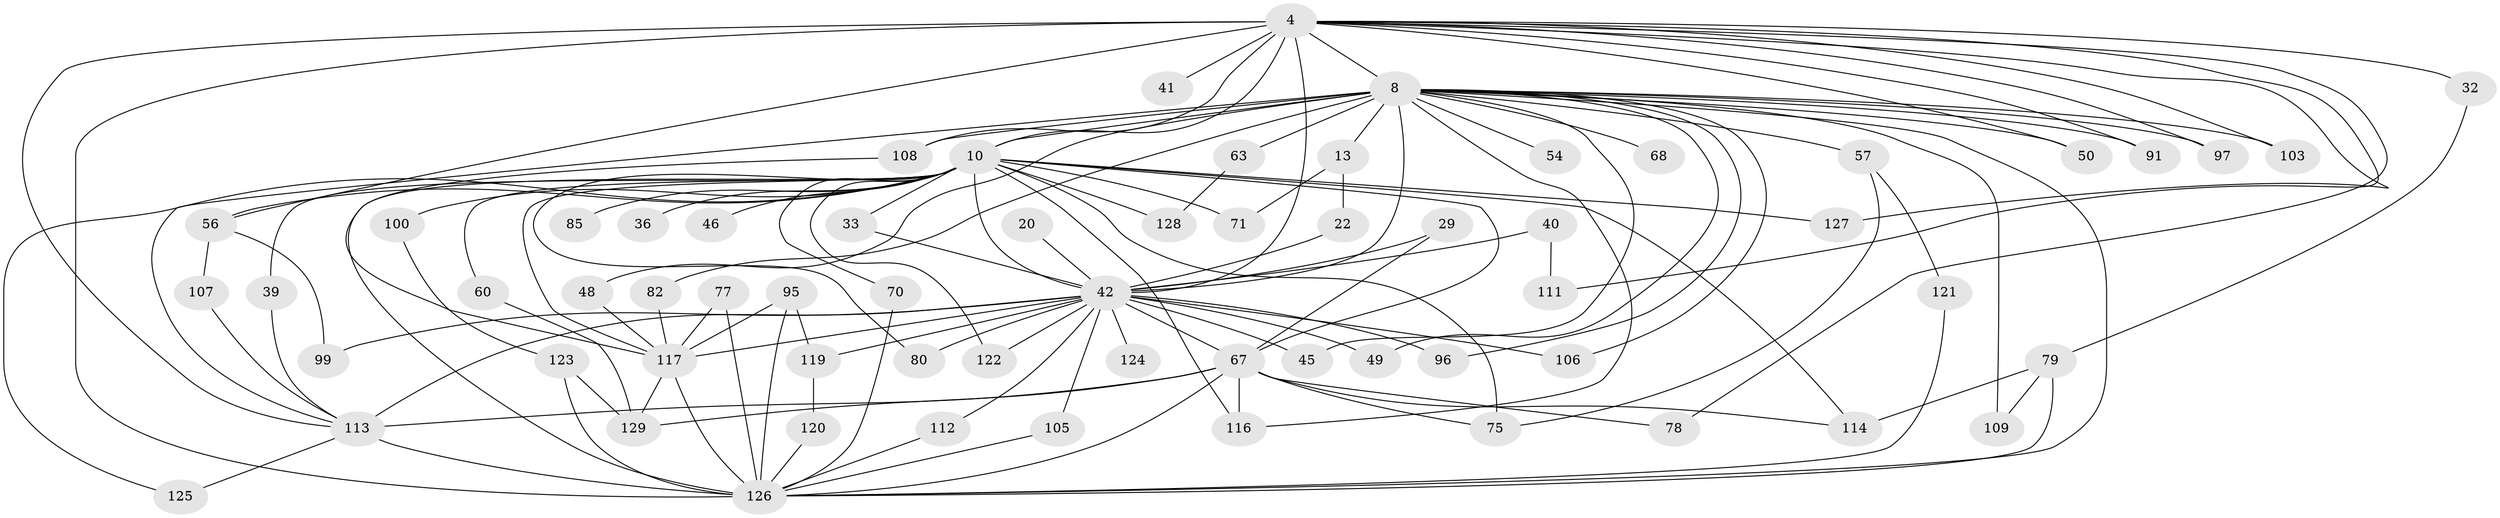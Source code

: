 // original degree distribution, {22: 0.007751937984496124, 27: 0.007751937984496124, 19: 0.007751937984496124, 23: 0.007751937984496124, 21: 0.007751937984496124, 17: 0.007751937984496124, 20: 0.015503875968992248, 26: 0.007751937984496124, 18: 0.007751937984496124, 14: 0.007751937984496124, 8: 0.007751937984496124, 4: 0.09302325581395349, 3: 0.20930232558139536, 5: 0.06201550387596899, 2: 0.5116279069767442, 7: 0.007751937984496124, 6: 0.015503875968992248, 11: 0.007751937984496124}
// Generated by graph-tools (version 1.1) at 2025/46/03/04/25 21:46:44]
// undirected, 64 vertices, 123 edges
graph export_dot {
graph [start="1"]
  node [color=gray90,style=filled];
  4 [super="+1"];
  8 [super="+6"];
  10 [super="+9"];
  13;
  20;
  22;
  29;
  32;
  33;
  36;
  39;
  40;
  41;
  42 [super="+26+5"];
  45;
  46;
  48;
  49 [super="+19"];
  50;
  54;
  56 [super="+55"];
  57;
  60;
  63;
  67 [super="+44+34"];
  68;
  70;
  71;
  75 [super="+58"];
  77;
  78;
  79 [super="+76"];
  80;
  82 [super="+35"];
  85;
  91;
  95 [super="+93+87"];
  96;
  97;
  99;
  100;
  103;
  105;
  106 [super="+72"];
  107;
  108 [super="+98+14"];
  109;
  111;
  112;
  113 [super="+74+15"];
  114 [super="+102"];
  116 [super="+81"];
  117 [super="+104+83+115"];
  119 [super="+89"];
  120;
  121;
  122;
  123 [super="+118"];
  124;
  125;
  126 [super="+84+92+110"];
  127 [super="+94"];
  128;
  129 [super="+38"];
  4 -- 8 [weight=6];
  4 -- 10 [weight=6];
  4 -- 32 [weight=2];
  4 -- 42 [weight=5];
  4 -- 50;
  4 -- 56 [weight=2];
  4 -- 97;
  4 -- 103;
  4 -- 108 [weight=4];
  4 -- 78;
  4 -- 91;
  4 -- 41;
  4 -- 111;
  4 -- 126 [weight=6];
  4 -- 127 [weight=2];
  4 -- 113;
  8 -- 10 [weight=9];
  8 -- 13 [weight=2];
  8 -- 48;
  8 -- 50;
  8 -- 54 [weight=2];
  8 -- 57 [weight=2];
  8 -- 63 [weight=2];
  8 -- 96;
  8 -- 103;
  8 -- 109;
  8 -- 116;
  8 -- 68 [weight=2];
  8 -- 91;
  8 -- 97;
  8 -- 45;
  8 -- 49;
  8 -- 42 [weight=6];
  8 -- 106 [weight=2];
  8 -- 82;
  8 -- 113;
  8 -- 108;
  8 -- 126 [weight=9];
  10 -- 46 [weight=2];
  10 -- 60;
  10 -- 100 [weight=2];
  10 -- 125;
  10 -- 127 [weight=2];
  10 -- 56;
  10 -- 128;
  10 -- 70;
  10 -- 71;
  10 -- 80;
  10 -- 85;
  10 -- 33;
  10 -- 36 [weight=2];
  10 -- 39;
  10 -- 122;
  10 -- 42 [weight=7];
  10 -- 67;
  10 -- 75;
  10 -- 116;
  10 -- 126 [weight=2];
  10 -- 114;
  10 -- 117 [weight=4];
  13 -- 22;
  13 -- 71;
  20 -- 42;
  22 -- 42;
  29 -- 42 [weight=2];
  29 -- 67;
  32 -- 79;
  33 -- 42;
  39 -- 113;
  40 -- 111;
  40 -- 42 [weight=2];
  42 -- 113 [weight=4];
  42 -- 67;
  42 -- 80;
  42 -- 96;
  42 -- 99;
  42 -- 105;
  42 -- 106 [weight=2];
  42 -- 45;
  42 -- 112;
  42 -- 49;
  42 -- 119 [weight=2];
  42 -- 122;
  42 -- 124 [weight=2];
  42 -- 117 [weight=4];
  48 -- 117;
  56 -- 99;
  56 -- 107;
  57 -- 121;
  57 -- 75;
  60 -- 129;
  63 -- 128;
  67 -- 129 [weight=2];
  67 -- 75;
  67 -- 78;
  67 -- 113 [weight=2];
  67 -- 114;
  67 -- 116;
  67 -- 126;
  70 -- 126;
  77 -- 117;
  77 -- 126;
  79 -- 114;
  79 -- 109;
  79 -- 126 [weight=2];
  82 -- 117 [weight=2];
  95 -- 126 [weight=3];
  95 -- 119;
  95 -- 117;
  100 -- 123;
  105 -- 126;
  107 -- 113;
  108 -- 117;
  112 -- 126;
  113 -- 125;
  113 -- 126 [weight=3];
  117 -- 129;
  117 -- 126 [weight=3];
  119 -- 120;
  120 -- 126;
  121 -- 126;
  123 -- 129;
  123 -- 126;
}
